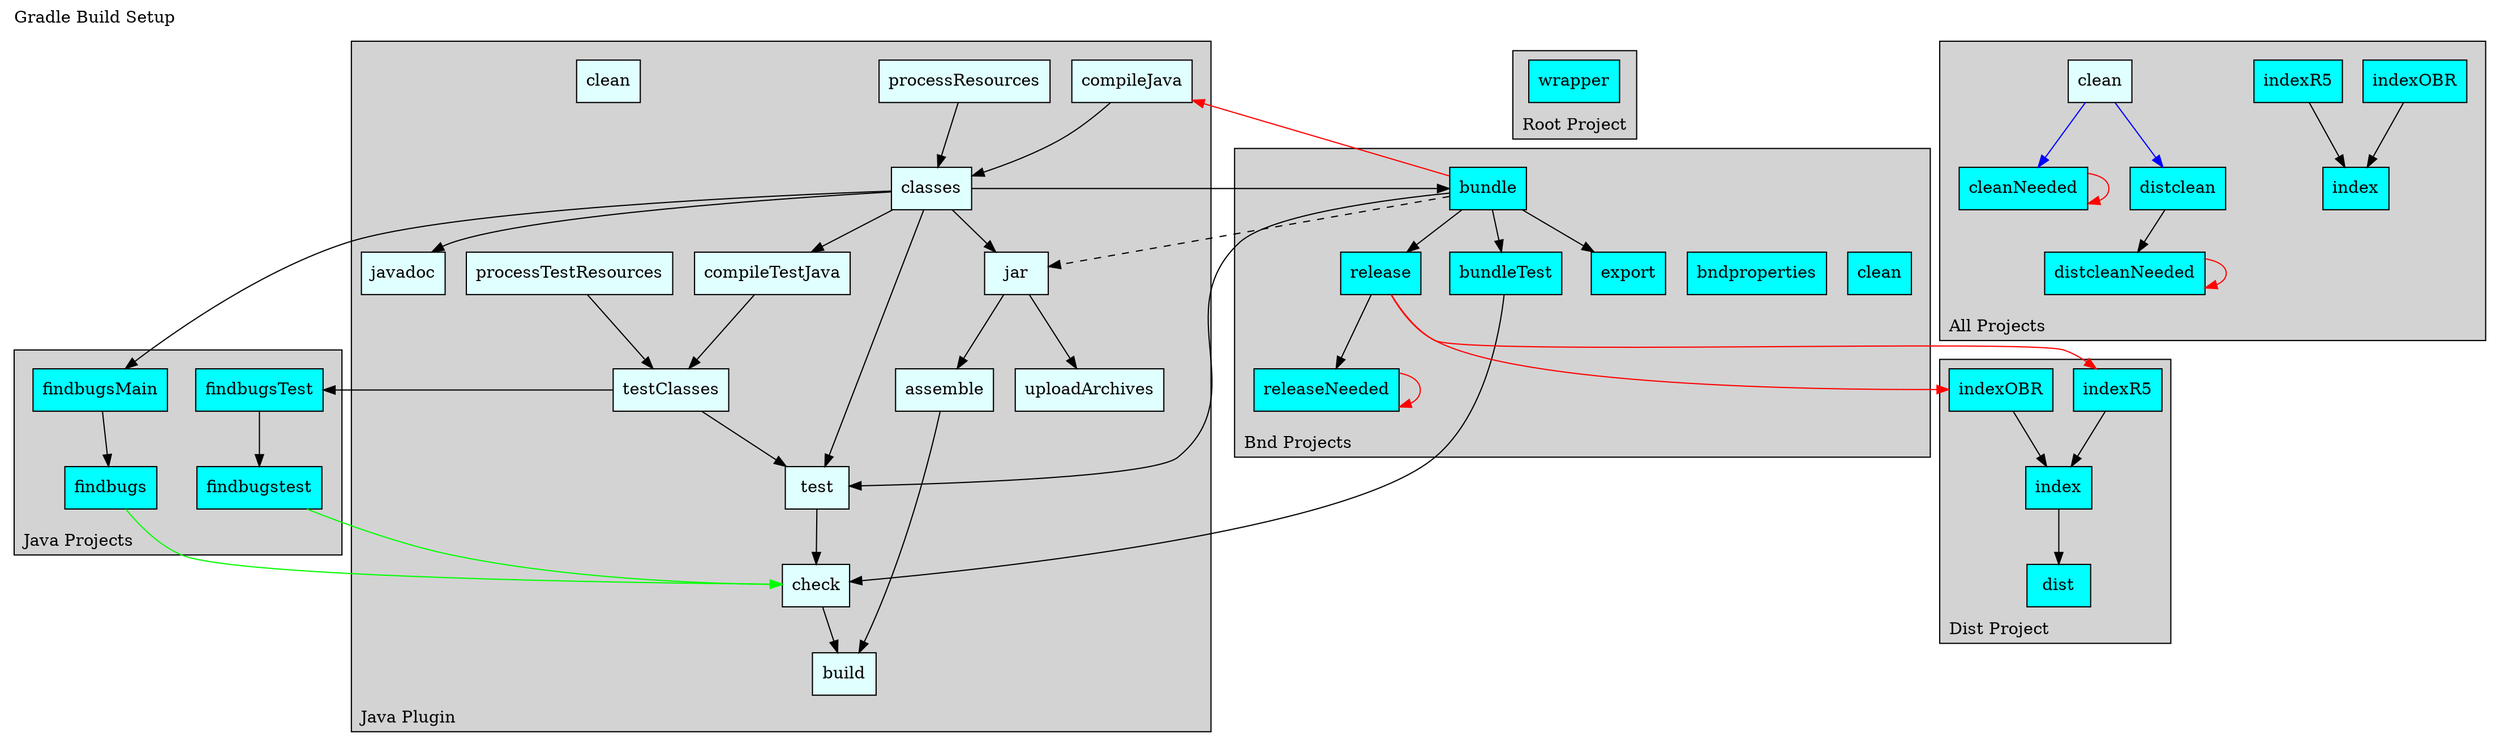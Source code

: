 /*
 * WARNING
 *
 * This file is maintained automatically by Bndtools.
 * You should not edit it.
 *
 * See the BUILDING-GRADLE.md document in the root project for more details.
 */


digraph GradleSetup {
  label="Gradle Build Setup"
  labelloc=t
  labeljust=l

  subgraph cluster1 {
    label="Java Plugin";
    labelloc=b
    labeljust=l
    style=filled;
    fillcolor=lightgrey;
    color=black;

    subgraph cluster11 {
      label="";
      style=invis;
      compileJava          [shape=box, style=filled, fillcolor=lightcyan, label="compileJava"         ]
      processResources     [shape=box, style=filled, fillcolor=lightcyan, label="processResources"    ]
      classes              [shape=box, style=filled, fillcolor=lightcyan, label="classes"             ]
      jar                  [shape=box, style=filled, fillcolor=lightcyan, label="jar"                 ]
    }

    subgraph cluster12 {
      label="";
      style=invis;
      compileTestJava      [shape=box, style=filled, fillcolor=lightcyan, label="compileTestJava"     ]
      processTestResources [shape=box, style=filled, fillcolor=lightcyan, label="processTestResources"]
      testClasses          [shape=box, style=filled, fillcolor=lightcyan, label="testClasses"         ]
      test                 [shape=box, style=filled, fillcolor=lightcyan, label="test"                ]
      check                [shape=box, style=filled, fillcolor=lightcyan, label="check"               ]
    }

    subgraph cluster13 {
      label="";
      style=invis;
      uploadArchives       [shape=box, style=filled, fillcolor=lightcyan, label="uploadArchives"      ]
      assemble             [shape=box, style=filled, fillcolor=lightcyan, label="assemble"            ]
    }

    build                  [shape=box, style=filled, fillcolor=lightcyan, label="build"               ]
    javadoc                [shape=box, style=filled, fillcolor=lightcyan, label="javadoc"             ]
    cleanJava              [shape=box, style=filled, fillcolor=lightcyan, label="clean"               ]

    compileJava            -> classes
    processResources       -> classes
    classes                -> javadoc
    classes                -> test
    classes                -> compileTestJava
    classes                -> jar
    compileTestJava        -> testClasses
    processTestResources   -> testClasses
    jar                    -> uploadArchives
    jar                    -> assemble
    testClasses            -> test
    assemble               -> build
    test                   -> check
    check                  -> build
  }


  subgraph cluster2 {
    label="Bnd Projects";
    labelloc=b
    labeljust=l
    style=filled;
    fillcolor=lightgrey;
    color=black;

    subgraph cluster21 {
      label="";
      style=invis;
      bundle               [shape=box, style=filled, fillcolor=cyan     , label="bundle"              ]
      bundleTest           [shape=box, style=filled, fillcolor=cyan     , label="bundleTest"          ]
    }

    subgraph cluster22 {
      label="";
      style=invis;
      release              [shape=box, style=filled, fillcolor=cyan     , label="release"             ]
      releaseNeeded        [shape=box, style=filled, fillcolor=cyan     , label="releaseNeeded"       ]
    }

    subgraph cluster23 {
      label="";
      style=invis;
      cleanBnd             [shape=box, style=filled, fillcolor=cyan     , label="clean"               ]
      bndproperties        [shape=box, style=filled, fillcolor=cyan     , label="bndproperties"       ]
      export               [shape=box, style=filled, fillcolor=cyan     , label="export"              ]
    }

    classes                -> bundle
    bundle                 -> compileJava        [color=red   ]
    bundle                 -> jar                [style=dashed]
    bundle                 -> bundleTest
    bundle                 -> test
    bundle                 -> release
    bundle                 -> export
    bundleTest             -> check
    release                -> releaseNeeded
    releaseNeeded          -> releaseNeeded      [color=red   ]
  }


  subgraph cluster3 {
    label="Root Project";
    labelloc=b
    labeljust=l
    style=filled;
    fillcolor=lightgrey;
    color=black;

    wrapper                [shape=box, style=filled, fillcolor=cyan     , label="wrapper"             ]
  }


  subgraph cluster4 {
    label="Java Projects";
    labelloc=b
    labeljust=l
    style=filled;
    fillcolor=lightgrey;
    color=black;

    subgraph cluster41 {
      label="";
      style=invis;
      findbugstest         [shape=box, style=filled, fillcolor=cyan     , label="findbugstest"        ]
      findbugsTest         [shape=box, style=filled, fillcolor=cyan     , label="findbugsTest"        ]
    }

    subgraph cluster42 {
      label="";
      style=invis;
      findbugs             [shape=box, style=filled, fillcolor=cyan     , label="findbugs"            ]
      findbugsMain         [shape=box, style=filled, fillcolor=cyan     , label="findbugsMain"        ]
    }

    classes                -> findbugsMain
    testClasses            -> findbugsTest
    findbugsMain           -> findbugs
    findbugsTest           -> findbugstest
    findbugs               -> check              [color=green ]
    findbugstest           -> check              [color=green ]
  }


  subgraph cluster5 {
    label="All Projects";
    labelloc=b
    labeljust=l
    style=filled;
    fillcolor=lightgrey;
    color=black;

    subgraph cluster21 {
      label="";
      style=invis;
      indexOBR             [shape=box, style=filled, fillcolor=cyan     , label="indexOBR"            ]
      indexR5              [shape=box, style=filled, fillcolor=cyan     , label="indexR5"             ]
      index                [shape=box, style=filled, fillcolor=cyan     , label="index"               ]
    }

    subgraph cluster22 {
      label="";
      style=invis;
      clean                [shape=box, style=filled, fillcolor=lightcyan, label="clean"               ]
      cleanNeeded          [shape=box, style=filled, fillcolor=cyan     , label="cleanNeeded"         ]
      distclean            [shape=box, style=filled, fillcolor=cyan     , label="distclean"           ]
      distcleanNeeded      [shape=box, style=filled, fillcolor=cyan     , label="distcleanNeeded"     ]
    }

    indexOBR               -> index
    indexR5                -> index

    clean                  -> cleanNeeded        [color=blue  ]
    cleanNeeded            -> cleanNeeded        [color=red   ]
    clean                  -> distclean          [color=blue  ]
    distclean              -> distcleanNeeded
    distcleanNeeded        -> distcleanNeeded    [color=red   ]
  }

    subgraph cluster100 {
      label="Dist Project";
      labelloc=b
      labeljust=l
      style=filled;
      fillcolor=lightgrey;
      color=black;

      distIndexOBR           [shape=box, style=filled, fillcolor=cyan, label="indexOBR"]
      distIndexR5            [shape=box, style=filled, fillcolor=cyan, label="indexR5"]
      distIndex              [shape=box, style=filled, fillcolor=cyan, label="index"]
      distDist               [shape=box, style=filled, fillcolor=cyan, label="dist"]

      release                -> distIndexOBR     [color=red   ]
      release                -> distIndexR5      [color=red   ]
      distIndexOBR           -> distIndex
      distIndexR5            -> distIndex
      distIndex              -> distDist
    }
}

